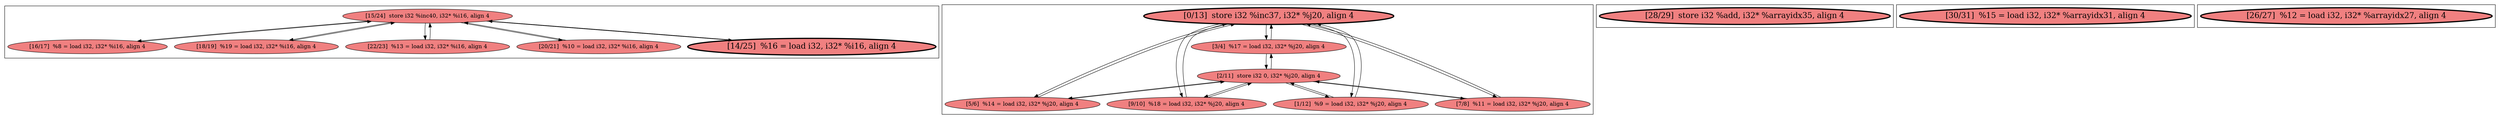 
digraph G {



node519->node517 [ ]
node509->node511 [ ]
node511->node509 [ ]
node510->node512 [ ]
node509->node507 [ ]
node507->node509 [ ]
node512->node510 [ ]
node510->node508 [ ]
node508->node509 [ ]
node519->node516 [ ]
node516->node519 [ ]
node510->node513 [ ]
node519->node514 [ ]
node519->node515 [ ]
node507->node510 [ ]
node509->node508 [ ]
node515->node519 [ ]
node509->node512 [ ]
node508->node510 [ ]
node509->node513 [ ]
node510->node511 [ ]
node519->node518 [ ]
node517->node519 [ ]
node513->node510 [ ]
node518->node519 [ ]
node514->node519 [ ]
node510->node507 [ ]
node512->node509 [ ]
node513->node509 [ ]
node511->node510 [ ]


subgraph cluster4 {


node522 [penwidth=3.0,fontsize=20,fillcolor=lightcoral,label="[28/29]  store i32 %add, i32* %arrayidx35, align 4",shape=ellipse,style=filled ]



}

subgraph cluster3 {


node521 [penwidth=3.0,fontsize=20,fillcolor=lightcoral,label="[30/31]  %15 = load i32, i32* %arrayidx31, align 4",shape=ellipse,style=filled ]



}

subgraph cluster2 {


node520 [penwidth=3.0,fontsize=20,fillcolor=lightcoral,label="[26/27]  %12 = load i32, i32* %arrayidx27, align 4",shape=ellipse,style=filled ]



}

subgraph cluster0 {


node513 [fillcolor=lightcoral,label="[7/8]  %11 = load i32, i32* %j20, align 4",shape=ellipse,style=filled ]
node512 [fillcolor=lightcoral,label="[5/6]  %14 = load i32, i32* %j20, align 4",shape=ellipse,style=filled ]
node508 [fillcolor=lightcoral,label="[1/12]  %9 = load i32, i32* %j20, align 4",shape=ellipse,style=filled ]
node509 [penwidth=3.0,fontsize=20,fillcolor=lightcoral,label="[0/13]  store i32 %inc37, i32* %j20, align 4",shape=ellipse,style=filled ]
node510 [fillcolor=lightcoral,label="[2/11]  store i32 0, i32* %j20, align 4",shape=ellipse,style=filled ]
node507 [fillcolor=lightcoral,label="[9/10]  %18 = load i32, i32* %j20, align 4",shape=ellipse,style=filled ]
node511 [fillcolor=lightcoral,label="[3/4]  %17 = load i32, i32* %j20, align 4",shape=ellipse,style=filled ]



}

subgraph cluster1 {


node519 [fillcolor=lightcoral,label="[15/24]  store i32 %inc40, i32* %i16, align 4",shape=ellipse,style=filled ]
node518 [penwidth=3.0,fontsize=20,fillcolor=lightcoral,label="[14/25]  %16 = load i32, i32* %i16, align 4",shape=ellipse,style=filled ]
node517 [fillcolor=lightcoral,label="[16/17]  %8 = load i32, i32* %i16, align 4",shape=ellipse,style=filled ]
node514 [fillcolor=lightcoral,label="[22/23]  %13 = load i32, i32* %i16, align 4",shape=ellipse,style=filled ]
node516 [fillcolor=lightcoral,label="[18/19]  %19 = load i32, i32* %i16, align 4",shape=ellipse,style=filled ]
node515 [fillcolor=lightcoral,label="[20/21]  %10 = load i32, i32* %i16, align 4",shape=ellipse,style=filled ]



}

}
